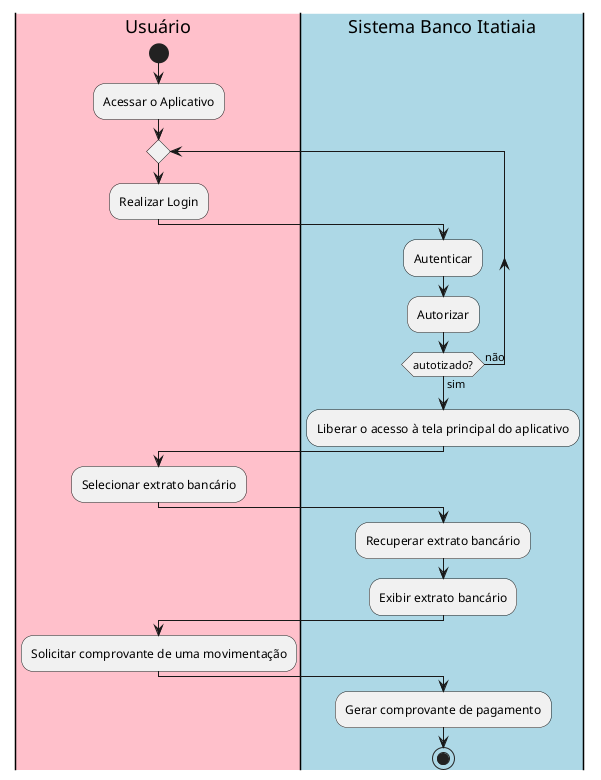 @startuml

|#pink|Usuário|
start

:Acessar o Aplicativo;

repeat 
:Realizar Login;

|#lightblue|Sistema Banco Itatiaia|

:Autenticar;
:Autorizar;

repeat while (autotizado?) is (não) not (sim)
:Liberar o acesso à tela principal do aplicativo;

|Usuário|

:Selecionar extrato bancário;

|Sistema Banco Itatiaia|

:Recuperar extrato bancário;
:Exibir extrato bancário;

|Usuário|

:Solicitar comprovante de uma movimentação;

|Sistema Banco Itatiaia|
:Gerar comprovante de pagamento;

stop
@enduml
